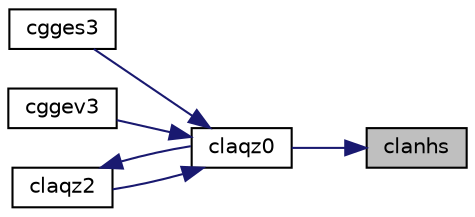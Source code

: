 digraph "clanhs"
{
 // LATEX_PDF_SIZE
  edge [fontname="Helvetica",fontsize="10",labelfontname="Helvetica",labelfontsize="10"];
  node [fontname="Helvetica",fontsize="10",shape=record];
  rankdir="RL";
  Node1 [label="clanhs",height=0.2,width=0.4,color="black", fillcolor="grey75", style="filled", fontcolor="black",tooltip="CLANHS returns the value of the 1-norm, Frobenius norm, infinity-norm, or the largest absolute value ..."];
  Node1 -> Node2 [dir="back",color="midnightblue",fontsize="10",style="solid",fontname="Helvetica"];
  Node2 [label="claqz0",height=0.2,width=0.4,color="black", fillcolor="white", style="filled",URL="$claqz0_8f.html#aed62e805f0ae98da9dea643f1018f81c",tooltip="CLAQZ0"];
  Node2 -> Node3 [dir="back",color="midnightblue",fontsize="10",style="solid",fontname="Helvetica"];
  Node3 [label="cgges3",height=0.2,width=0.4,color="black", fillcolor="white", style="filled",URL="$cgges3_8f.html#a3dc709a1dd02201ad3cf186a12f518b7",tooltip="CGGES3 computes the eigenvalues, the Schur form, and, optionally, the matrix of Schur vectors for GE ..."];
  Node2 -> Node4 [dir="back",color="midnightblue",fontsize="10",style="solid",fontname="Helvetica"];
  Node4 [label="cggev3",height=0.2,width=0.4,color="black", fillcolor="white", style="filled",URL="$cggev3_8f.html#a2ed47545cc304bb0d7d5d50db826442a",tooltip="CGGEV3 computes the eigenvalues and, optionally, the left and/or right eigenvectors for GE matrices (..."];
  Node2 -> Node5 [dir="back",color="midnightblue",fontsize="10",style="solid",fontname="Helvetica"];
  Node5 [label="claqz2",height=0.2,width=0.4,color="black", fillcolor="white", style="filled",URL="$claqz2_8f.html#a7694233b6b4b9cad62a541d1ee08f1e0",tooltip="CLAQZ2"];
  Node5 -> Node2 [dir="back",color="midnightblue",fontsize="10",style="solid",fontname="Helvetica"];
}
